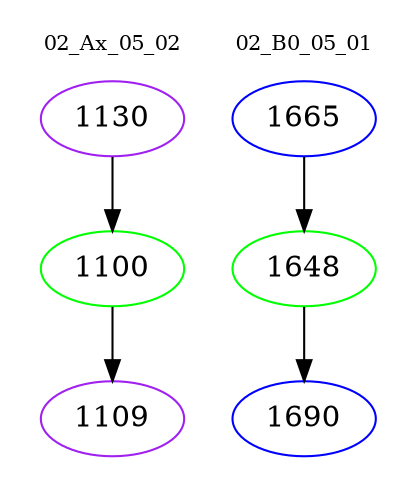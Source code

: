 digraph{
subgraph cluster_0 {
color = white
label = "02_Ax_05_02";
fontsize=10;
T0_1130 [label="1130", color="purple"]
T0_1130 -> T0_1100 [color="black"]
T0_1100 [label="1100", color="green"]
T0_1100 -> T0_1109 [color="black"]
T0_1109 [label="1109", color="purple"]
}
subgraph cluster_1 {
color = white
label = "02_B0_05_01";
fontsize=10;
T1_1665 [label="1665", color="blue"]
T1_1665 -> T1_1648 [color="black"]
T1_1648 [label="1648", color="green"]
T1_1648 -> T1_1690 [color="black"]
T1_1690 [label="1690", color="blue"]
}
}
